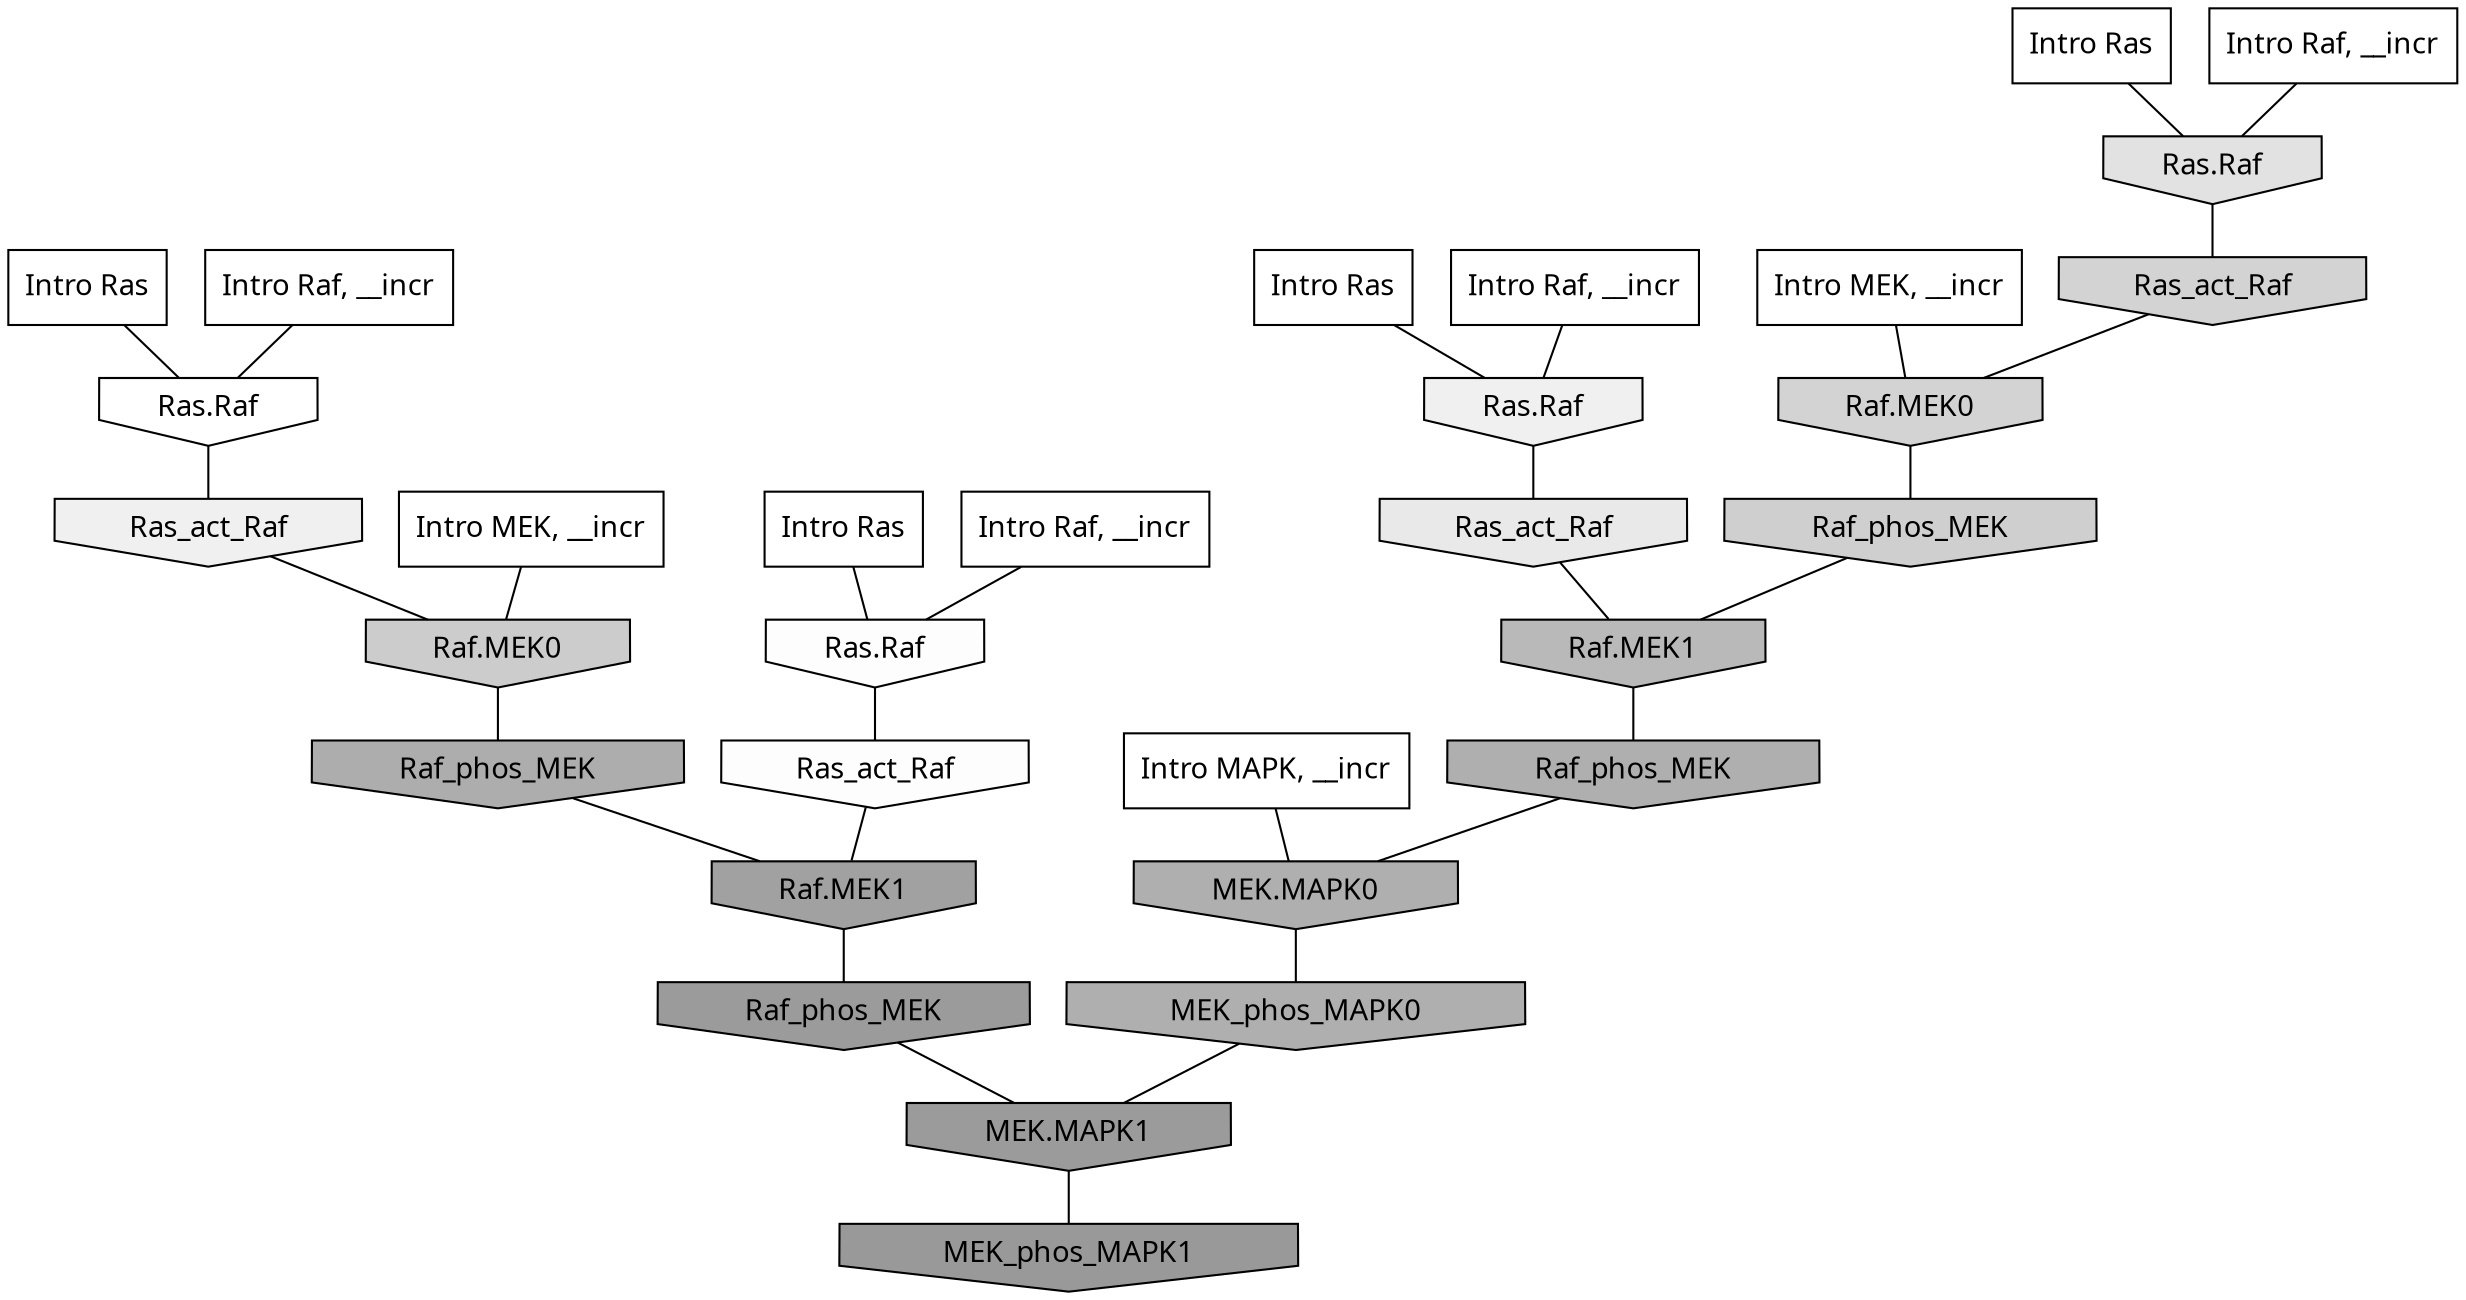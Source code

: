 digraph G{
  rankdir="TB";
  ranksep=0.30;
  node [fontname="CMU Serif"];
  edge [fontname="CMU Serif"];
  
  25 [label="Intro Ras", shape=rectangle, style=filled, fillcolor="0.000 0.000 1.000"]
  
  58 [label="Intro Ras", shape=rectangle, style=filled, fillcolor="0.000 0.000 1.000"]
  
  78 [label="Intro Ras", shape=rectangle, style=filled, fillcolor="0.000 0.000 1.000"]
  
  84 [label="Intro Ras", shape=rectangle, style=filled, fillcolor="0.000 0.000 1.000"]
  
  942 [label="Intro Raf, __incr", shape=rectangle, style=filled, fillcolor="0.000 0.000 1.000"]
  
  970 [label="Intro Raf, __incr", shape=rectangle, style=filled, fillcolor="0.000 0.000 1.000"]
  
  1051 [label="Intro Raf, __incr", shape=rectangle, style=filled, fillcolor="0.000 0.000 1.000"]
  
  1052 [label="Intro Raf, __incr", shape=rectangle, style=filled, fillcolor="0.000 0.000 1.000"]
  
  1197 [label="Intro MEK, __incr", shape=rectangle, style=filled, fillcolor="0.000 0.000 1.000"]
  
  1497 [label="Intro MEK, __incr", shape=rectangle, style=filled, fillcolor="0.000 0.000 1.000"]
  
  2124 [label="Intro MAPK, __incr", shape=rectangle, style=filled, fillcolor="0.000 0.000 1.000"]
  
  3266 [label="Ras.Raf", shape=invhouse, style=filled, fillcolor="0.000 0.000 1.000"]
  
  3353 [label="Ras.Raf", shape=invhouse, style=filled, fillcolor="0.000 0.000 0.992"]
  
  3356 [label="Ras_act_Raf", shape=invhouse, style=filled, fillcolor="0.000 0.000 0.991"]
  
  3713 [label="Ras.Raf", shape=invhouse, style=filled, fillcolor="0.000 0.000 0.940"]
  
  3742 [label="Ras_act_Raf", shape=invhouse, style=filled, fillcolor="0.000 0.000 0.938"]
  
  4102 [label="Ras_act_Raf", shape=invhouse, style=filled, fillcolor="0.000 0.000 0.911"]
  
  4447 [label="Ras.Raf", shape=invhouse, style=filled, fillcolor="0.000 0.000 0.885"]
  
  5391 [label="Ras_act_Raf", shape=invhouse, style=filled, fillcolor="0.000 0.000 0.825"]
  
  5393 [label="Raf.MEK0", shape=invhouse, style=filled, fillcolor="0.000 0.000 0.825"]
  
  5564 [label="Raf_phos_MEK", shape=invhouse, style=filled, fillcolor="0.000 0.000 0.811"]
  
  5835 [label="Raf.MEK0", shape=invhouse, style=filled, fillcolor="0.000 0.000 0.797"]
  
  7445 [label="Raf.MEK1", shape=invhouse, style=filled, fillcolor="0.000 0.000 0.726"]
  
  8631 [label="Raf_phos_MEK", shape=invhouse, style=filled, fillcolor="0.000 0.000 0.687"]
  
  8720 [label="MEK.MAPK0", shape=invhouse, style=filled, fillcolor="0.000 0.000 0.684"]
  
  8728 [label="MEK_phos_MAPK0", shape=invhouse, style=filled, fillcolor="0.000 0.000 0.684"]
  
  8966 [label="Raf_phos_MEK", shape=invhouse, style=filled, fillcolor="0.000 0.000 0.676"]
  
  10825 [label="Raf.MEK1", shape=invhouse, style=filled, fillcolor="0.000 0.000 0.631"]
  
  11898 [label="Raf_phos_MEK", shape=invhouse, style=filled, fillcolor="0.000 0.000 0.609"]
  
  11901 [label="MEK.MAPK1", shape=invhouse, style=filled, fillcolor="0.000 0.000 0.609"]
  
  12395 [label="MEK_phos_MAPK1", shape=invhouse, style=filled, fillcolor="0.000 0.000 0.600"]
  
  
  11901 -> 12395 [dir=none, color="0.000 0.000 0.000"] 
  11898 -> 11901 [dir=none, color="0.000 0.000 0.000"] 
  10825 -> 11898 [dir=none, color="0.000 0.000 0.000"] 
  8966 -> 10825 [dir=none, color="0.000 0.000 0.000"] 
  8728 -> 11901 [dir=none, color="0.000 0.000 0.000"] 
  8720 -> 8728 [dir=none, color="0.000 0.000 0.000"] 
  8631 -> 8720 [dir=none, color="0.000 0.000 0.000"] 
  7445 -> 8631 [dir=none, color="0.000 0.000 0.000"] 
  5835 -> 8966 [dir=none, color="0.000 0.000 0.000"] 
  5564 -> 7445 [dir=none, color="0.000 0.000 0.000"] 
  5393 -> 5564 [dir=none, color="0.000 0.000 0.000"] 
  5391 -> 5393 [dir=none, color="0.000 0.000 0.000"] 
  4447 -> 5391 [dir=none, color="0.000 0.000 0.000"] 
  4102 -> 7445 [dir=none, color="0.000 0.000 0.000"] 
  3742 -> 5835 [dir=none, color="0.000 0.000 0.000"] 
  3713 -> 4102 [dir=none, color="0.000 0.000 0.000"] 
  3356 -> 10825 [dir=none, color="0.000 0.000 0.000"] 
  3353 -> 3356 [dir=none, color="0.000 0.000 0.000"] 
  3266 -> 3742 [dir=none, color="0.000 0.000 0.000"] 
  2124 -> 8720 [dir=none, color="0.000 0.000 0.000"] 
  1497 -> 5835 [dir=none, color="0.000 0.000 0.000"] 
  1197 -> 5393 [dir=none, color="0.000 0.000 0.000"] 
  1052 -> 3713 [dir=none, color="0.000 0.000 0.000"] 
  1051 -> 4447 [dir=none, color="0.000 0.000 0.000"] 
  970 -> 3266 [dir=none, color="0.000 0.000 0.000"] 
  942 -> 3353 [dir=none, color="0.000 0.000 0.000"] 
  84 -> 4447 [dir=none, color="0.000 0.000 0.000"] 
  78 -> 3713 [dir=none, color="0.000 0.000 0.000"] 
  58 -> 3353 [dir=none, color="0.000 0.000 0.000"] 
  25 -> 3266 [dir=none, color="0.000 0.000 0.000"] 
  
  }
